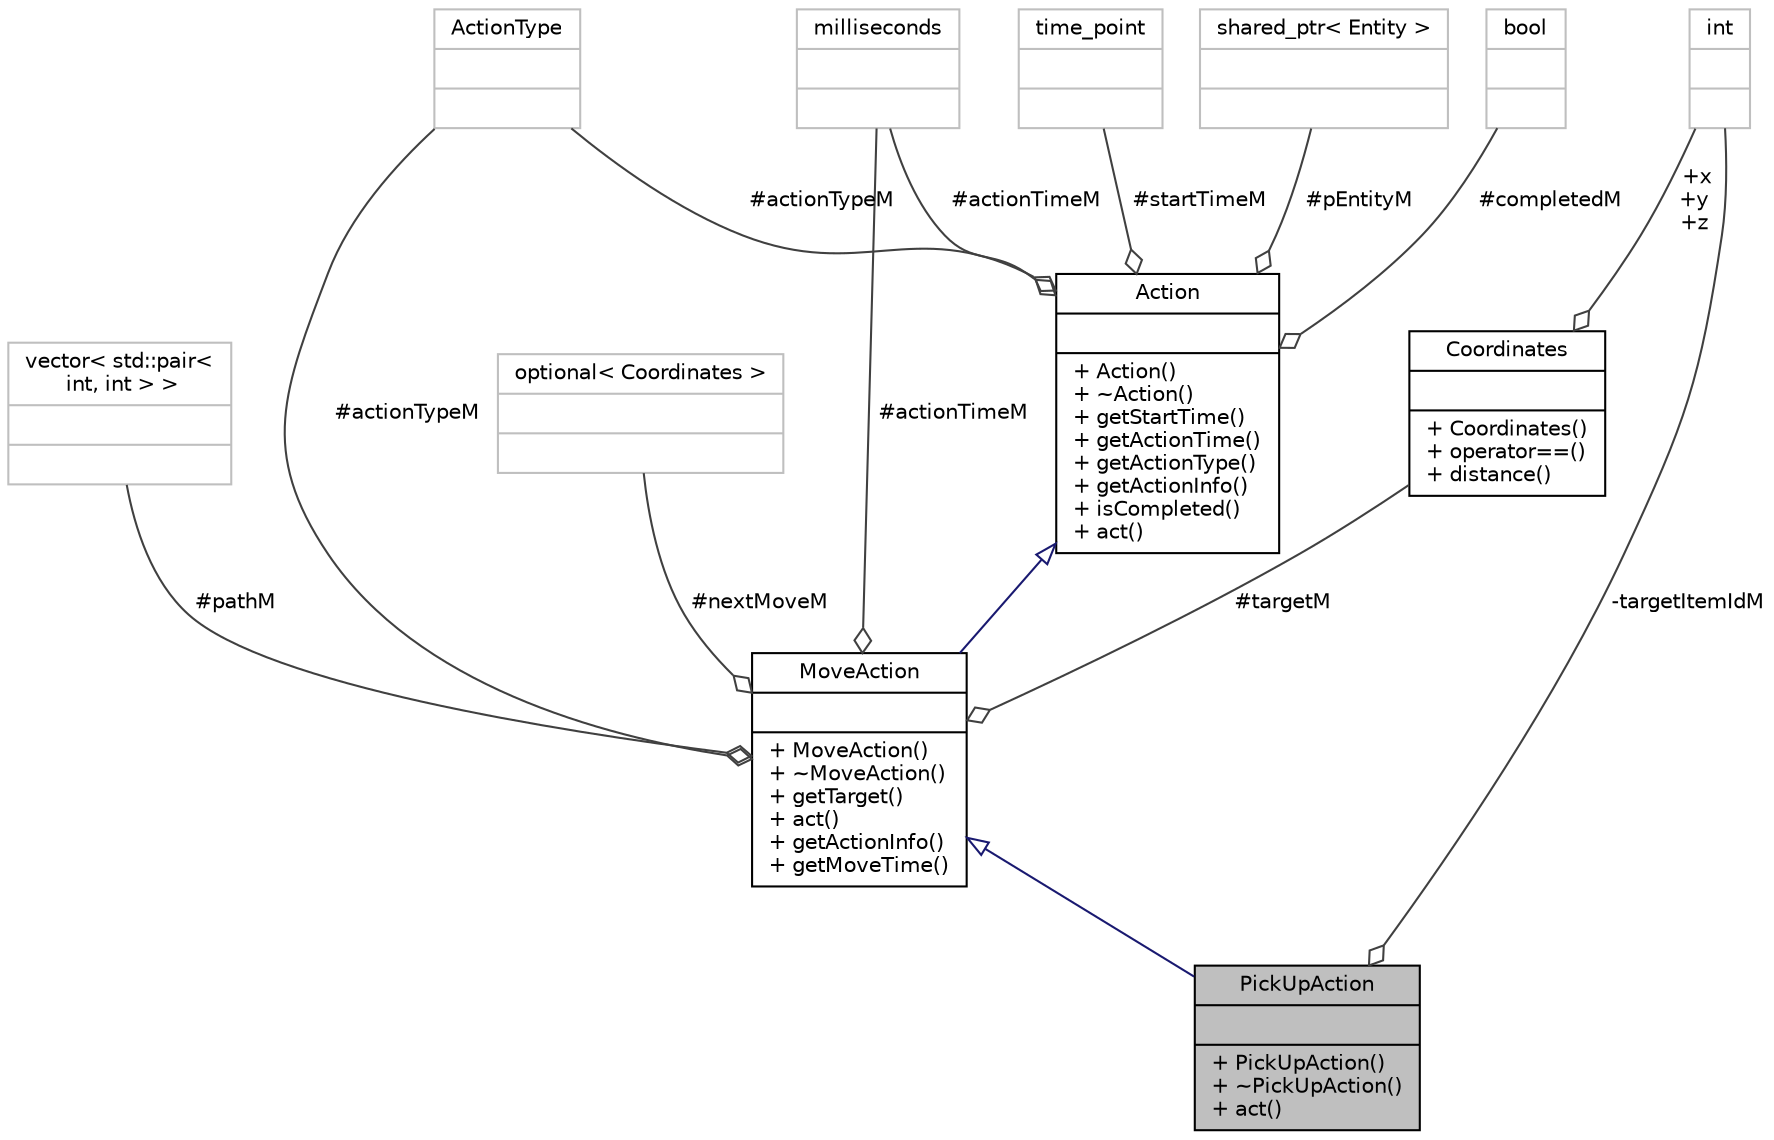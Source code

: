 digraph "PickUpAction"
{
 // LATEX_PDF_SIZE
  edge [fontname="Helvetica",fontsize="10",labelfontname="Helvetica",labelfontsize="10"];
  node [fontname="Helvetica",fontsize="10",shape=record];
  Node1 [label="{PickUpAction\n||+ PickUpAction()\l+ ~PickUpAction()\l+ act()\l}",height=0.2,width=0.4,color="black", fillcolor="grey75", style="filled", fontcolor="black",tooltip="Special case of MoveAction where, at the end, the actor picks up an item."];
  Node2 -> Node1 [dir="back",color="midnightblue",fontsize="10",style="solid",arrowtail="onormal",fontname="Helvetica"];
  Node2 [label="{MoveAction\n||+ MoveAction()\l+ ~MoveAction()\l+ getTarget()\l+ act()\l+ getActionInfo()\l+ getMoveTime()\l}",height=0.2,width=0.4,color="black", fillcolor="white", style="filled",URL="$classMoveAction.html",tooltip="Action used for moving."];
  Node3 -> Node2 [dir="back",color="midnightblue",fontsize="10",style="solid",arrowtail="onormal",fontname="Helvetica"];
  Node3 [label="{Action\n||+ Action()\l+ ~Action()\l+ getStartTime()\l+ getActionTime()\l+ getActionType()\l+ getActionInfo()\l+ isCompleted()\l+ act()\l}",height=0.2,width=0.4,color="black", fillcolor="white", style="filled",URL="$classAction.html",tooltip="Represents an action that an entity can perform."];
  Node4 -> Node3 [color="grey25",fontsize="10",style="solid",label=" #startTimeM" ,arrowhead="odiamond",fontname="Helvetica"];
  Node4 [label="{time_point\n||}",height=0.2,width=0.4,color="grey75", fillcolor="white", style="filled",tooltip=" "];
  Node5 -> Node3 [color="grey25",fontsize="10",style="solid",label=" #actionTimeM" ,arrowhead="odiamond",fontname="Helvetica"];
  Node5 [label="{milliseconds\n||}",height=0.2,width=0.4,color="grey75", fillcolor="white", style="filled",tooltip=" "];
  Node6 -> Node3 [color="grey25",fontsize="10",style="solid",label=" #actionTypeM" ,arrowhead="odiamond",fontname="Helvetica"];
  Node6 [label="{ActionType\n||}",height=0.2,width=0.4,color="grey75", fillcolor="white", style="filled",tooltip=" "];
  Node7 -> Node3 [color="grey25",fontsize="10",style="solid",label=" #pEntityM" ,arrowhead="odiamond",fontname="Helvetica"];
  Node7 [label="{shared_ptr\< Entity \>\n||}",height=0.2,width=0.4,color="grey75", fillcolor="white", style="filled",tooltip=" "];
  Node8 -> Node3 [color="grey25",fontsize="10",style="solid",label=" #completedM" ,arrowhead="odiamond",fontname="Helvetica"];
  Node8 [label="{bool\n||}",height=0.2,width=0.4,color="grey75", fillcolor="white", style="filled",tooltip=" "];
  Node9 -> Node2 [color="grey25",fontsize="10",style="solid",label=" #pathM" ,arrowhead="odiamond",fontname="Helvetica"];
  Node9 [label="{vector\< std::pair\<\l int, int \> \>\n||}",height=0.2,width=0.4,color="grey75", fillcolor="white", style="filled",tooltip=" "];
  Node5 -> Node2 [color="grey25",fontsize="10",style="solid",label=" #actionTimeM" ,arrowhead="odiamond",fontname="Helvetica"];
  Node6 -> Node2 [color="grey25",fontsize="10",style="solid",label=" #actionTypeM" ,arrowhead="odiamond",fontname="Helvetica"];
  Node10 -> Node2 [color="grey25",fontsize="10",style="solid",label=" #targetM" ,arrowhead="odiamond",fontname="Helvetica"];
  Node10 [label="{Coordinates\n||+ Coordinates()\l+ operator==()\l+ distance()\l}",height=0.2,width=0.4,color="black", fillcolor="white", style="filled",URL="$structCoordinates.html",tooltip="Struct for coordinates."];
  Node11 -> Node10 [color="grey25",fontsize="10",style="solid",label=" +x\n+y\n+z" ,arrowhead="odiamond",fontname="Helvetica"];
  Node11 [label="{int\n||}",height=0.2,width=0.4,color="grey75", fillcolor="white", style="filled",tooltip=" "];
  Node12 -> Node2 [color="grey25",fontsize="10",style="solid",label=" #nextMoveM" ,arrowhead="odiamond",fontname="Helvetica"];
  Node12 [label="{optional\< Coordinates \>\n||}",height=0.2,width=0.4,color="grey75", fillcolor="white", style="filled",tooltip=" "];
  Node11 -> Node1 [color="grey25",fontsize="10",style="solid",label=" -targetItemIdM" ,arrowhead="odiamond",fontname="Helvetica"];
}
